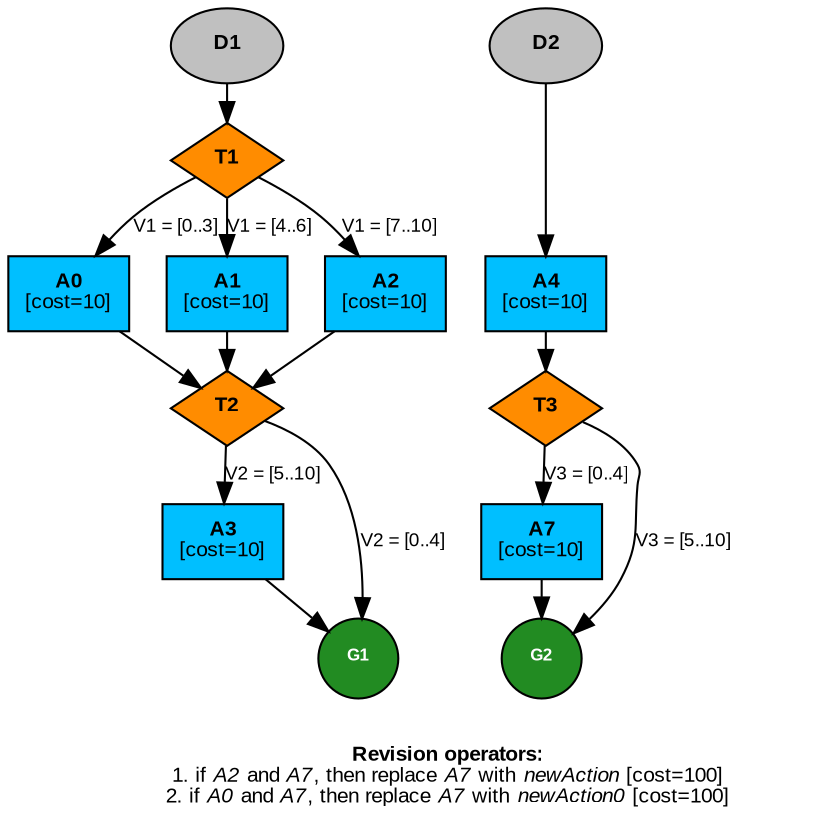 digraph test_3 {
newrank=true;
ranksep = 0.25;
node [shape=box, style=filled, fillcolor=deepskyblue, fontname=arial, fontsize=10];
edge [fontname=arial, fontsize=9];

// Contexts
d1 [label=<<b>D1</b>>, shape=oval, style=filled, fillcolor=grey];
d2 [label=<<b>D2</b>>, shape=oval, style=filled, fillcolor=grey];

// Tests
t1 [shape=diamond, label=<<b>T1</b>>, fillcolor=darkorange]
t2 [shape=diamond, label=<<b>T2</b>>, fillcolor=darkorange]
t3 [shape=diamond, label=<<b>T3</b>>, fillcolor=darkorange]

// Actions
a0 [label=<<b>A0</b><br/>[cost=10]>];
a1 [label=<<b>A1</b><br/>[cost=10]>];
a2 [label=<<b>A2</b><br/>[cost=10]>];
a3 [label=<<b>A3</b><br/>[cost=10]>];
a7 [label=<<b>A7</b><br/>[cost=10]>];
a4 [label=<<b>A4</b><br/>[cost=10]>];

// Alternative
// d2_alt1 [shape=trapezium, height=0.3, width=0.4, fixedsize=true, fillcolor=grey, label=""];
// d2_alt2 [shape=trapezium, height=0.3, width=0.4, fixedsize=true, fillcolor=grey, label=""];

// Goals
g1 [shape=circle, width=0.1, fillcolor=forestgreen, label=<<b>G1</b>>, fontcolor=white, fontsize=8];
g2 [shape=circle, width=0.1, fillcolor=forestgreen, label=<<b>G2</b>>, fontcolor=white, fontsize=8];

d1 -> t1;
t1 -> a0 [label=<V1 = [0..3]>];
t1 -> a1 [label=<V1 = [4..6]>];
t1 -> a2 [label=<V1 = [7..10]>];
{a0, a1, a2} -> t2;
t2 -> g1 [label=<V2 = [0..4]>];
t2 -> a3 [label=<V2 = [5..10]>];
a3 -> g1;

// // Arcs
// subgraph cluster_0 {
//     a3;
//     a7;
//     style=dotted;
//     label=<<i>Shared</i>>;
//     fontname=arial;
//     fontsize=9;
// }

d2 -> a4 -> t3;
t3 -> a7 [label=<V3 = [0..4]>];
t3 -> g2 [label=<V3 = [5..10]>];
a7 -> g2;

{g1, g2} -> ros [style=invis];
ros [shape=box, width=5, style=filled, fillcolor=white, color=white, align=center, label=<
<b>Revision operators:</b><br/>
1. if <i>A2</i> and <i>A7</i>, then replace <i>A7</i> with <i>newAction</i> [cost=100]<br/>
2. if <i>A0</i> and <i>A7</i>, then replace <i>A7</i> with <i>newAction0</i> [cost=100]
>]

{rank=same; a0; a1; a2; a4}
{rank=same; d1; d2 }
{rank=same; a3; a7 }
}

